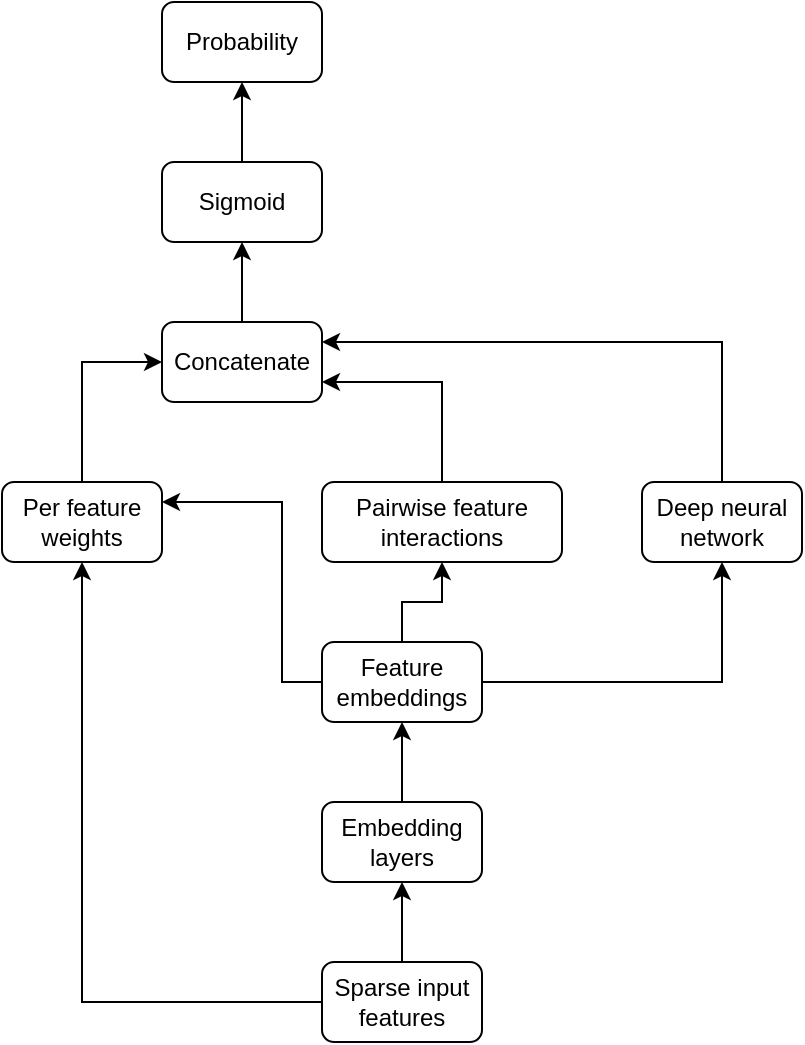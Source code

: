 <mxfile scale="1" border="0" version="28.2.3">
  <diagram id="JIO4U5yVURzNJD8ckPtT" name="Page-1">
    <mxGraphModel dx="976" dy="565" grid="1" gridSize="10" guides="1" tooltips="1" connect="1" arrows="1" fold="1" page="1" pageScale="1" pageWidth="850" pageHeight="1100" math="0" shadow="0">
      <root>
        <mxCell id="0" />
        <mxCell id="1" parent="0" />
        <mxCell id="CH_S0uHVagcX3GYcxR52-4" style="edgeStyle=orthogonalEdgeStyle;rounded=0;orthogonalLoop=1;jettySize=auto;html=1;exitX=0.5;exitY=0;exitDx=0;exitDy=0;entryX=0.5;entryY=1;entryDx=0;entryDy=0;" parent="1" source="CH_S0uHVagcX3GYcxR52-6" target="CH_S0uHVagcX3GYcxR52-12" edge="1">
          <mxGeometry relative="1" as="geometry" />
        </mxCell>
        <mxCell id="CH_S0uHVagcX3GYcxR52-5" style="edgeStyle=orthogonalEdgeStyle;rounded=0;orthogonalLoop=1;jettySize=auto;html=1;exitX=0;exitY=0.5;exitDx=0;exitDy=0;entryX=1;entryY=0.25;entryDx=0;entryDy=0;" parent="1" source="CH_S0uHVagcX3GYcxR52-6" target="CH_S0uHVagcX3GYcxR52-14" edge="1">
          <mxGeometry relative="1" as="geometry">
            <Array as="points">
              <mxPoint x="180" y="420" />
              <mxPoint x="180" y="330" />
            </Array>
          </mxGeometry>
        </mxCell>
        <mxCell id="b5XlhmdcZUMFDns2k1ta-2" style="edgeStyle=orthogonalEdgeStyle;rounded=0;orthogonalLoop=1;jettySize=auto;html=1;exitX=1;exitY=0.5;exitDx=0;exitDy=0;entryX=0.5;entryY=1;entryDx=0;entryDy=0;" edge="1" parent="1" source="CH_S0uHVagcX3GYcxR52-6" target="b5XlhmdcZUMFDns2k1ta-1">
          <mxGeometry relative="1" as="geometry" />
        </mxCell>
        <mxCell id="CH_S0uHVagcX3GYcxR52-6" value="Feature embeddings" style="rounded=1;whiteSpace=wrap;html=1;" parent="1" vertex="1">
          <mxGeometry x="200" y="400" width="80" height="40" as="geometry" />
        </mxCell>
        <mxCell id="CH_S0uHVagcX3GYcxR52-7" style="edgeStyle=orthogonalEdgeStyle;rounded=0;orthogonalLoop=1;jettySize=auto;html=1;exitX=0.5;exitY=0;exitDx=0;exitDy=0;entryX=0.5;entryY=1;entryDx=0;entryDy=0;" parent="1" source="CH_S0uHVagcX3GYcxR52-8" target="CH_S0uHVagcX3GYcxR52-6" edge="1">
          <mxGeometry relative="1" as="geometry" />
        </mxCell>
        <mxCell id="CH_S0uHVagcX3GYcxR52-8" value="Embedding layers" style="rounded=1;whiteSpace=wrap;html=1;" parent="1" vertex="1">
          <mxGeometry x="200" y="480" width="80" height="40" as="geometry" />
        </mxCell>
        <mxCell id="CH_S0uHVagcX3GYcxR52-9" style="edgeStyle=orthogonalEdgeStyle;rounded=0;orthogonalLoop=1;jettySize=auto;html=1;exitX=0.5;exitY=0;exitDx=0;exitDy=0;entryX=0.5;entryY=1;entryDx=0;entryDy=0;" parent="1" source="CH_S0uHVagcX3GYcxR52-10" target="CH_S0uHVagcX3GYcxR52-8" edge="1">
          <mxGeometry relative="1" as="geometry" />
        </mxCell>
        <mxCell id="CH_S0uHVagcX3GYcxR52-20" style="edgeStyle=orthogonalEdgeStyle;rounded=0;orthogonalLoop=1;jettySize=auto;html=1;exitX=0;exitY=0.5;exitDx=0;exitDy=0;entryX=0.5;entryY=1;entryDx=0;entryDy=0;" parent="1" source="CH_S0uHVagcX3GYcxR52-10" target="CH_S0uHVagcX3GYcxR52-14" edge="1">
          <mxGeometry relative="1" as="geometry" />
        </mxCell>
        <mxCell id="CH_S0uHVagcX3GYcxR52-10" value="Sparse input features" style="rounded=1;whiteSpace=wrap;html=1;" parent="1" vertex="1">
          <mxGeometry x="200" y="560" width="80" height="40" as="geometry" />
        </mxCell>
        <mxCell id="b5XlhmdcZUMFDns2k1ta-4" style="edgeStyle=orthogonalEdgeStyle;rounded=0;orthogonalLoop=1;jettySize=auto;html=1;exitX=0.5;exitY=0;exitDx=0;exitDy=0;entryX=1;entryY=0.75;entryDx=0;entryDy=0;" edge="1" parent="1" source="CH_S0uHVagcX3GYcxR52-12" target="CH_S0uHVagcX3GYcxR52-16">
          <mxGeometry relative="1" as="geometry" />
        </mxCell>
        <mxCell id="CH_S0uHVagcX3GYcxR52-12" value="Pairwise feature interactions" style="rounded=1;whiteSpace=wrap;html=1;" parent="1" vertex="1">
          <mxGeometry x="200" y="320" width="120" height="40" as="geometry" />
        </mxCell>
        <mxCell id="CH_S0uHVagcX3GYcxR52-13" style="edgeStyle=orthogonalEdgeStyle;rounded=0;orthogonalLoop=1;jettySize=auto;html=1;exitX=0.5;exitY=0;exitDx=0;exitDy=0;entryX=0;entryY=0.5;entryDx=0;entryDy=0;" parent="1" source="CH_S0uHVagcX3GYcxR52-14" target="CH_S0uHVagcX3GYcxR52-16" edge="1">
          <mxGeometry relative="1" as="geometry" />
        </mxCell>
        <mxCell id="CH_S0uHVagcX3GYcxR52-14" value="Per feature weights" style="rounded=1;whiteSpace=wrap;html=1;" parent="1" vertex="1">
          <mxGeometry x="40" y="320" width="80" height="40" as="geometry" />
        </mxCell>
        <mxCell id="CH_S0uHVagcX3GYcxR52-15" style="edgeStyle=orthogonalEdgeStyle;rounded=0;orthogonalLoop=1;jettySize=auto;html=1;exitX=0.5;exitY=0;exitDx=0;exitDy=0;entryX=0.5;entryY=1;entryDx=0;entryDy=0;" parent="1" source="CH_S0uHVagcX3GYcxR52-16" target="CH_S0uHVagcX3GYcxR52-18" edge="1">
          <mxGeometry relative="1" as="geometry" />
        </mxCell>
        <mxCell id="CH_S0uHVagcX3GYcxR52-16" value="Concatenate" style="rounded=1;whiteSpace=wrap;html=1;" parent="1" vertex="1">
          <mxGeometry x="120" y="240" width="80" height="40" as="geometry" />
        </mxCell>
        <mxCell id="CH_S0uHVagcX3GYcxR52-17" style="edgeStyle=orthogonalEdgeStyle;rounded=0;orthogonalLoop=1;jettySize=auto;html=1;exitX=0.5;exitY=0;exitDx=0;exitDy=0;entryX=0.5;entryY=1;entryDx=0;entryDy=0;" parent="1" source="CH_S0uHVagcX3GYcxR52-18" target="CH_S0uHVagcX3GYcxR52-19" edge="1">
          <mxGeometry relative="1" as="geometry" />
        </mxCell>
        <mxCell id="CH_S0uHVagcX3GYcxR52-18" value="Sigmoid" style="rounded=1;whiteSpace=wrap;html=1;" parent="1" vertex="1">
          <mxGeometry x="120" y="160" width="80" height="40" as="geometry" />
        </mxCell>
        <mxCell id="CH_S0uHVagcX3GYcxR52-19" value="Probability" style="rounded=1;whiteSpace=wrap;html=1;" parent="1" vertex="1">
          <mxGeometry x="120" y="80" width="80" height="40" as="geometry" />
        </mxCell>
        <mxCell id="b5XlhmdcZUMFDns2k1ta-3" style="edgeStyle=orthogonalEdgeStyle;rounded=0;orthogonalLoop=1;jettySize=auto;html=1;exitX=0.5;exitY=0;exitDx=0;exitDy=0;entryX=1;entryY=0.25;entryDx=0;entryDy=0;" edge="1" parent="1" source="b5XlhmdcZUMFDns2k1ta-1" target="CH_S0uHVagcX3GYcxR52-16">
          <mxGeometry relative="1" as="geometry" />
        </mxCell>
        <mxCell id="b5XlhmdcZUMFDns2k1ta-1" value="Deep neural network" style="rounded=1;whiteSpace=wrap;html=1;" vertex="1" parent="1">
          <mxGeometry x="360" y="320" width="80" height="40" as="geometry" />
        </mxCell>
      </root>
    </mxGraphModel>
  </diagram>
</mxfile>
